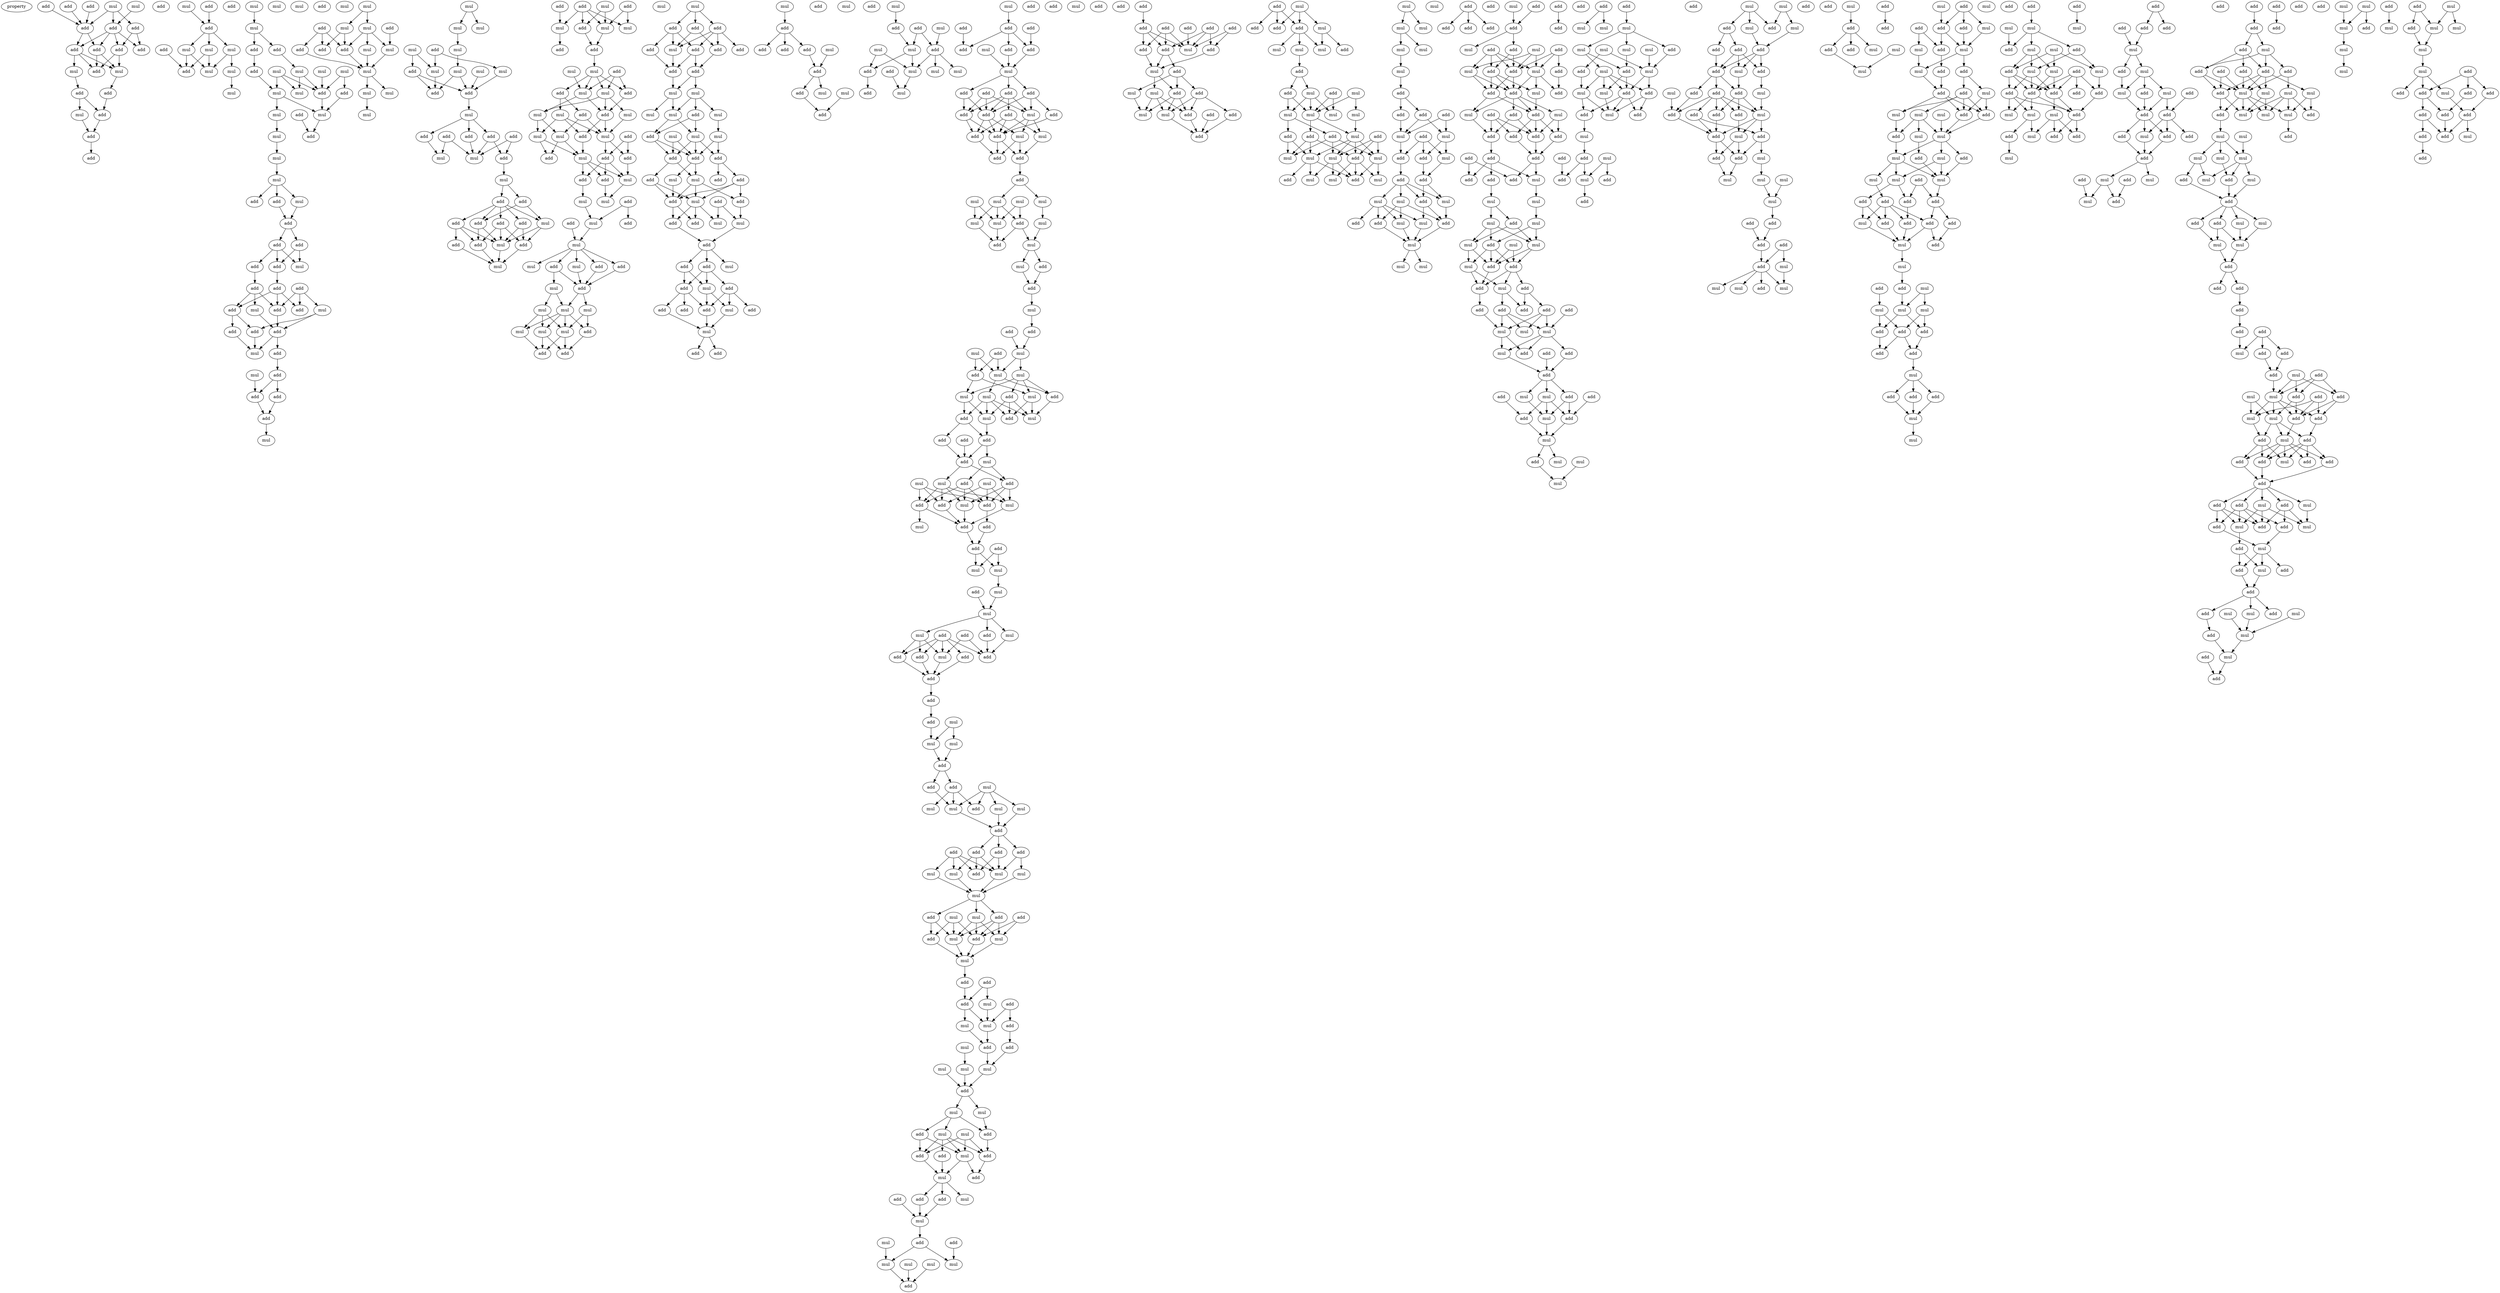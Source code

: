 digraph {
    node [fontcolor=black]
    property [mul=2,lf=2.0]
    0 [ label = add ];
    1 [ label = add ];
    2 [ label = add ];
    3 [ label = mul ];
    4 [ label = mul ];
    5 [ label = add ];
    6 [ label = add ];
    7 [ label = add ];
    8 [ label = add ];
    9 [ label = add ];
    10 [ label = add ];
    11 [ label = add ];
    12 [ label = add ];
    13 [ label = mul ];
    14 [ label = mul ];
    15 [ label = add ];
    16 [ label = add ];
    17 [ label = add ];
    18 [ label = mul ];
    19 [ label = add ];
    20 [ label = add ];
    21 [ label = mul ];
    22 [ label = add ];
    23 [ label = add ];
    24 [ label = add ];
    25 [ label = add ];
    26 [ label = add ];
    27 [ label = mul ];
    28 [ label = mul ];
    29 [ label = mul ];
    30 [ label = mul ];
    31 [ label = add ];
    32 [ label = mul ];
    33 [ label = mul ];
    34 [ label = mul ];
    35 [ label = mul ];
    36 [ label = mul ];
    37 [ label = add ];
    38 [ label = add ];
    39 [ label = mul ];
    40 [ label = mul ];
    41 [ label = mul ];
    42 [ label = mul ];
    43 [ label = add ];
    44 [ label = add ];
    45 [ label = mul ];
    46 [ label = add ];
    47 [ label = mul ];
    48 [ label = add ];
    49 [ label = mul ];
    50 [ label = mul ];
    51 [ label = mul ];
    52 [ label = add ];
    53 [ label = mul ];
    54 [ label = mul ];
    55 [ label = mul ];
    56 [ label = add ];
    57 [ label = mul ];
    58 [ label = add ];
    59 [ label = add ];
    60 [ label = add ];
    61 [ label = add ];
    62 [ label = add ];
    63 [ label = add ];
    64 [ label = mul ];
    65 [ label = add ];
    66 [ label = add ];
    67 [ label = add ];
    68 [ label = add ];
    69 [ label = add ];
    70 [ label = mul ];
    71 [ label = add ];
    72 [ label = add ];
    73 [ label = mul ];
    74 [ label = add ];
    75 [ label = add ];
    76 [ label = add ];
    77 [ label = mul ];
    78 [ label = add ];
    79 [ label = add ];
    80 [ label = mul ];
    81 [ label = add ];
    82 [ label = add ];
    83 [ label = add ];
    84 [ label = mul ];
    85 [ label = mul ];
    86 [ label = mul ];
    87 [ label = mul ];
    88 [ label = add ];
    89 [ label = add ];
    90 [ label = mul ];
    91 [ label = add ];
    92 [ label = mul ];
    93 [ label = add ];
    94 [ label = add ];
    95 [ label = mul ];
    96 [ label = mul ];
    97 [ label = mul ];
    98 [ label = mul ];
    99 [ label = mul ];
    100 [ label = mul ];
    101 [ label = mul ];
    102 [ label = mul ];
    103 [ label = mul ];
    104 [ label = mul ];
    105 [ label = add ];
    106 [ label = add ];
    107 [ label = mul ];
    108 [ label = mul ];
    109 [ label = mul ];
    110 [ label = mul ];
    111 [ label = add ];
    112 [ label = add ];
    113 [ label = mul ];
    114 [ label = add ];
    115 [ label = add ];
    116 [ label = add ];
    117 [ label = add ];
    118 [ label = add ];
    119 [ label = mul ];
    120 [ label = mul ];
    121 [ label = add ];
    122 [ label = mul ];
    123 [ label = add ];
    124 [ label = add ];
    125 [ label = mul ];
    126 [ label = add ];
    127 [ label = add ];
    128 [ label = add ];
    129 [ label = add ];
    130 [ label = mul ];
    131 [ label = add ];
    132 [ label = add ];
    133 [ label = add ];
    134 [ label = mul ];
    135 [ label = add ];
    136 [ label = add ];
    137 [ label = mul ];
    138 [ label = add ];
    139 [ label = mul ];
    140 [ label = mul ];
    141 [ label = mul ];
    142 [ label = add ];
    143 [ label = add ];
    144 [ label = add ];
    145 [ label = mul ];
    146 [ label = mul ];
    147 [ label = add ];
    148 [ label = mul ];
    149 [ label = add ];
    150 [ label = add ];
    151 [ label = mul ];
    152 [ label = mul ];
    153 [ label = add ];
    154 [ label = mul ];
    155 [ label = mul ];
    156 [ label = add ];
    157 [ label = add ];
    158 [ label = mul ];
    159 [ label = mul ];
    160 [ label = mul ];
    161 [ label = add ];
    162 [ label = add ];
    163 [ label = add ];
    164 [ label = mul ];
    165 [ label = add ];
    166 [ label = mul ];
    167 [ label = add ];
    168 [ label = add ];
    169 [ label = add ];
    170 [ label = mul ];
    171 [ label = mul ];
    172 [ label = mul ];
    173 [ label = mul ];
    174 [ label = add ];
    175 [ label = add ];
    176 [ label = mul ];
    177 [ label = mul ];
    178 [ label = mul ];
    179 [ label = add ];
    180 [ label = add ];
    181 [ label = add ];
    182 [ label = add ];
    183 [ label = mul ];
    184 [ label = mul ];
    185 [ label = mul ];
    186 [ label = mul ];
    187 [ label = mul ];
    188 [ label = mul ];
    189 [ label = mul ];
    190 [ label = add ];
    191 [ label = add ];
    192 [ label = add ];
    193 [ label = mul ];
    194 [ label = add ];
    195 [ label = add ];
    196 [ label = add ];
    197 [ label = add ];
    198 [ label = add ];
    199 [ label = add ];
    200 [ label = add ];
    201 [ label = mul ];
    202 [ label = add ];
    203 [ label = add ];
    204 [ label = mul ];
    205 [ label = mul ];
    206 [ label = mul ];
    207 [ label = add ];
    208 [ label = mul ];
    209 [ label = mul ];
    210 [ label = mul ];
    211 [ label = mul ];
    212 [ label = add ];
    213 [ label = mul ];
    214 [ label = add ];
    215 [ label = add ];
    216 [ label = add ];
    217 [ label = add ];
    218 [ label = mul ];
    219 [ label = add ];
    220 [ label = add ];
    221 [ label = mul ];
    222 [ label = mul ];
    223 [ label = add ];
    224 [ label = add ];
    225 [ label = add ];
    226 [ label = mul ];
    227 [ label = add ];
    228 [ label = add ];
    229 [ label = mul ];
    230 [ label = add ];
    231 [ label = add ];
    232 [ label = add ];
    233 [ label = mul ];
    234 [ label = mul ];
    235 [ label = add ];
    236 [ label = add ];
    237 [ label = add ];
    238 [ label = add ];
    239 [ label = add ];
    240 [ label = add ];
    241 [ label = mul ];
    242 [ label = mul ];
    243 [ label = mul ];
    244 [ label = add ];
    245 [ label = add ];
    246 [ label = mul ];
    247 [ label = add ];
    248 [ label = add ];
    249 [ label = add ];
    250 [ label = mul ];
    251 [ label = add ];
    252 [ label = add ];
    253 [ label = add ];
    254 [ label = add ];
    255 [ label = add ];
    256 [ label = mul ];
    257 [ label = mul ];
    258 [ label = add ];
    259 [ label = mul ];
    260 [ label = add ];
    261 [ label = mul ];
    262 [ label = add ];
    263 [ label = mul ];
    264 [ label = mul ];
    265 [ label = add ];
    266 [ label = add ];
    267 [ label = mul ];
    268 [ label = mul ];
    269 [ label = mul ];
    270 [ label = add ];
    271 [ label = add ];
    272 [ label = mul ];
    273 [ label = mul ];
    274 [ label = add ];
    275 [ label = add ];
    276 [ label = add ];
    277 [ label = add ];
    278 [ label = add ];
    279 [ label = mul ];
    280 [ label = add ];
    281 [ label = mul ];
    282 [ label = add ];
    283 [ label = add ];
    284 [ label = add ];
    285 [ label = add ];
    286 [ label = add ];
    287 [ label = add ];
    288 [ label = add ];
    289 [ label = mul ];
    290 [ label = add ];
    291 [ label = add ];
    292 [ label = mul ];
    293 [ label = add ];
    294 [ label = mul ];
    295 [ label = add ];
    296 [ label = add ];
    297 [ label = add ];
    298 [ label = mul ];
    299 [ label = mul ];
    300 [ label = mul ];
    301 [ label = mul ];
    302 [ label = add ];
    303 [ label = mul ];
    304 [ label = mul ];
    305 [ label = mul ];
    306 [ label = add ];
    307 [ label = mul ];
    308 [ label = mul ];
    309 [ label = add ];
    310 [ label = add ];
    311 [ label = mul ];
    312 [ label = add ];
    313 [ label = add ];
    314 [ label = add ];
    315 [ label = add ];
    316 [ label = mul ];
    317 [ label = mul ];
    318 [ label = add ];
    319 [ label = mul ];
    320 [ label = mul ];
    321 [ label = mul ];
    322 [ label = add ];
    323 [ label = mul ];
    324 [ label = mul ];
    325 [ label = add ];
    326 [ label = mul ];
    327 [ label = add ];
    328 [ label = mul ];
    329 [ label = add ];
    330 [ label = add ];
    331 [ label = add ];
    332 [ label = add ];
    333 [ label = add ];
    334 [ label = mul ];
    335 [ label = mul ];
    336 [ label = mul ];
    337 [ label = add ];
    338 [ label = mul ];
    339 [ label = add ];
    340 [ label = mul ];
    341 [ label = add ];
    342 [ label = add ];
    343 [ label = add ];
    344 [ label = mul ];
    345 [ label = mul ];
    346 [ label = add ];
    347 [ label = add ];
    348 [ label = add ];
    349 [ label = add ];
    350 [ label = mul ];
    351 [ label = mul ];
    352 [ label = add ];
    353 [ label = add ];
    354 [ label = mul ];
    355 [ label = mul ];
    356 [ label = add ];
    357 [ label = mul ];
    358 [ label = add ];
    359 [ label = mul ];
    360 [ label = add ];
    361 [ label = mul ];
    362 [ label = add ];
    363 [ label = add ];
    364 [ label = add ];
    365 [ label = add ];
    366 [ label = add ];
    367 [ label = add ];
    368 [ label = add ];
    369 [ label = mul ];
    370 [ label = mul ];
    371 [ label = mul ];
    372 [ label = mul ];
    373 [ label = add ];
    374 [ label = add ];
    375 [ label = mul ];
    376 [ label = add ];
    377 [ label = mul ];
    378 [ label = mul ];
    379 [ label = mul ];
    380 [ label = add ];
    381 [ label = mul ];
    382 [ label = add ];
    383 [ label = add ];
    384 [ label = add ];
    385 [ label = add ];
    386 [ label = add ];
    387 [ label = mul ];
    388 [ label = mul ];
    389 [ label = add ];
    390 [ label = mul ];
    391 [ label = mul ];
    392 [ label = mul ];
    393 [ label = add ];
    394 [ label = mul ];
    395 [ label = add ];
    396 [ label = mul ];
    397 [ label = add ];
    398 [ label = add ];
    399 [ label = add ];
    400 [ label = mul ];
    401 [ label = mul ];
    402 [ label = mul ];
    403 [ label = add ];
    404 [ label = add ];
    405 [ label = mul ];
    406 [ label = add ];
    407 [ label = add ];
    408 [ label = add ];
    409 [ label = mul ];
    410 [ label = mul ];
    411 [ label = add ];
    412 [ label = mul ];
    413 [ label = add ];
    414 [ label = mul ];
    415 [ label = mul ];
    416 [ label = mul ];
    417 [ label = add ];
    418 [ label = add ];
    419 [ label = mul ];
    420 [ label = mul ];
    421 [ label = mul ];
    422 [ label = add ];
    423 [ label = mul ];
    424 [ label = add ];
    425 [ label = add ];
    426 [ label = add ];
    427 [ label = mul ];
    428 [ label = add ];
    429 [ label = mul ];
    430 [ label = add ];
    431 [ label = add ];
    432 [ label = add ];
    433 [ label = mul ];
    434 [ label = add ];
    435 [ label = add ];
    436 [ label = mul ];
    437 [ label = add ];
    438 [ label = mul ];
    439 [ label = add ];
    440 [ label = mul ];
    441 [ label = mul ];
    442 [ label = mul ];
    443 [ label = mul ];
    444 [ label = add ];
    445 [ label = add ];
    446 [ label = add ];
    447 [ label = add ];
    448 [ label = add ];
    449 [ label = add ];
    450 [ label = add ];
    451 [ label = add ];
    452 [ label = add ];
    453 [ label = add ];
    454 [ label = mul ];
    455 [ label = mul ];
    456 [ label = add ];
    457 [ label = add ];
    458 [ label = mul ];
    459 [ label = mul ];
    460 [ label = add ];
    461 [ label = add ];
    462 [ label = mul ];
    463 [ label = add ];
    464 [ label = add ];
    465 [ label = mul ];
    466 [ label = add ];
    467 [ label = add ];
    468 [ label = mul ];
    469 [ label = mul ];
    470 [ label = add ];
    471 [ label = add ];
    472 [ label = add ];
    473 [ label = mul ];
    474 [ label = mul ];
    475 [ label = add ];
    476 [ label = mul ];
    477 [ label = add ];
    478 [ label = add ];
    479 [ label = mul ];
    480 [ label = mul ];
    481 [ label = add ];
    482 [ label = mul ];
    483 [ label = mul ];
    484 [ label = mul ];
    485 [ label = mul ];
    486 [ label = add ];
    487 [ label = add ];
    488 [ label = mul ];
    489 [ label = add ];
    490 [ label = add ];
    491 [ label = add ];
    492 [ label = mul ];
    493 [ label = mul ];
    494 [ label = mul ];
    495 [ label = mul ];
    496 [ label = add ];
    497 [ label = add ];
    498 [ label = mul ];
    499 [ label = mul ];
    500 [ label = mul ];
    501 [ label = mul ];
    502 [ label = mul ];
    503 [ label = mul ];
    504 [ label = mul ];
    505 [ label = mul ];
    506 [ label = add ];
    507 [ label = mul ];
    508 [ label = mul ];
    509 [ label = add ];
    510 [ label = add ];
    511 [ label = add ];
    512 [ label = add ];
    513 [ label = add ];
    514 [ label = add ];
    515 [ label = add ];
    516 [ label = add ];
    517 [ label = mul ];
    518 [ label = mul ];
    519 [ label = add ];
    520 [ label = add ];
    521 [ label = mul ];
    522 [ label = add ];
    523 [ label = add ];
    524 [ label = add ];
    525 [ label = mul ];
    526 [ label = mul ];
    527 [ label = add ];
    528 [ label = mul ];
    529 [ label = add ];
    530 [ label = mul ];
    531 [ label = add ];
    532 [ label = add ];
    533 [ label = mul ];
    534 [ label = mul ];
    535 [ label = mul ];
    536 [ label = add ];
    537 [ label = mul ];
    538 [ label = mul ];
    539 [ label = add ];
    540 [ label = add ];
    541 [ label = add ];
    542 [ label = add ];
    543 [ label = mul ];
    544 [ label = mul ];
    545 [ label = add ];
    546 [ label = add ];
    547 [ label = mul ];
    548 [ label = mul ];
    549 [ label = add ];
    550 [ label = add ];
    551 [ label = mul ];
    552 [ label = add ];
    553 [ label = add ];
    554 [ label = mul ];
    555 [ label = mul ];
    556 [ label = add ];
    557 [ label = add ];
    558 [ label = add ];
    559 [ label = add ];
    560 [ label = add ];
    561 [ label = add ];
    562 [ label = add ];
    563 [ label = add ];
    564 [ label = add ];
    565 [ label = add ];
    566 [ label = add ];
    567 [ label = mul ];
    568 [ label = add ];
    569 [ label = add ];
    570 [ label = mul ];
    571 [ label = mul ];
    572 [ label = add ];
    573 [ label = mul ];
    574 [ label = mul ];
    575 [ label = mul ];
    576 [ label = mul ];
    577 [ label = add ];
    578 [ label = mul ];
    579 [ label = add ];
    580 [ label = add ];
    581 [ label = mul ];
    582 [ label = add ];
    583 [ label = add ];
    584 [ label = mul ];
    585 [ label = add ];
    586 [ label = add ];
    587 [ label = add ];
    588 [ label = add ];
    589 [ label = add ];
    590 [ label = mul ];
    591 [ label = mul ];
    592 [ label = mul ];
    593 [ label = add ];
    594 [ label = add ];
    595 [ label = add ];
    596 [ label = mul ];
    597 [ label = add ];
    598 [ label = add ];
    599 [ label = mul ];
    600 [ label = mul ];
    601 [ label = add ];
    602 [ label = add ];
    603 [ label = add ];
    604 [ label = add ];
    605 [ label = mul ];
    606 [ label = mul ];
    607 [ label = mul ];
    608 [ label = add ];
    609 [ label = add ];
    610 [ label = mul ];
    611 [ label = add ];
    612 [ label = add ];
    613 [ label = mul ];
    614 [ label = add ];
    615 [ label = mul ];
    616 [ label = add ];
    617 [ label = mul ];
    618 [ label = add ];
    619 [ label = mul ];
    620 [ label = mul ];
    621 [ label = mul ];
    622 [ label = add ];
    623 [ label = mul ];
    624 [ label = mul ];
    625 [ label = add ];
    626 [ label = add ];
    627 [ label = mul ];
    628 [ label = mul ];
    629 [ label = add ];
    630 [ label = mul ];
    631 [ label = add ];
    632 [ label = mul ];
    633 [ label = mul ];
    634 [ label = add ];
    635 [ label = add ];
    636 [ label = mul ];
    637 [ label = add ];
    638 [ label = mul ];
    639 [ label = add ];
    640 [ label = add ];
    641 [ label = add ];
    642 [ label = mul ];
    643 [ label = add ];
    644 [ label = mul ];
    645 [ label = mul ];
    646 [ label = mul ];
    647 [ label = mul ];
    648 [ label = add ];
    649 [ label = add ];
    650 [ label = add ];
    651 [ label = add ];
    652 [ label = add ];
    653 [ label = add ];
    654 [ label = add ];
    655 [ label = mul ];
    656 [ label = add ];
    657 [ label = mul ];
    658 [ label = add ];
    659 [ label = mul ];
    660 [ label = add ];
    661 [ label = add ];
    662 [ label = add ];
    663 [ label = add ];
    664 [ label = add ];
    665 [ label = mul ];
    666 [ label = add ];
    667 [ label = add ];
    668 [ label = mul ];
    669 [ label = mul ];
    670 [ label = add ];
    671 [ label = add ];
    672 [ label = mul ];
    673 [ label = mul ];
    674 [ label = mul ];
    675 [ label = mul ];
    676 [ label = add ];
    677 [ label = add ];
    678 [ label = add ];
    679 [ label = add ];
    680 [ label = add ];
    681 [ label = mul ];
    682 [ label = add ];
    683 [ label = mul ];
    684 [ label = mul ];
    685 [ label = mul ];
    686 [ label = add ];
    687 [ label = add ];
    688 [ label = mul ];
    689 [ label = add ];
    690 [ label = mul ];
    691 [ label = add ];
    692 [ label = add ];
    693 [ label = mul ];
    694 [ label = mul ];
    695 [ label = add ];
    696 [ label = add ];
    697 [ label = mul ];
    698 [ label = add ];
    699 [ label = add ];
    700 [ label = mul ];
    701 [ label = add ];
    702 [ label = add ];
    703 [ label = mul ];
    704 [ label = mul ];
    705 [ label = mul ];
    706 [ label = add ];
    707 [ label = add ];
    708 [ label = add ];
    709 [ label = mul ];
    710 [ label = add ];
    711 [ label = mul ];
    712 [ label = add ];
    713 [ label = add ];
    714 [ label = add ];
    715 [ label = mul ];
    716 [ label = mul ];
    717 [ label = mul ];
    718 [ label = add ];
    719 [ label = mul ];
    720 [ label = mul ];
    721 [ label = add ];
    722 [ label = add ];
    723 [ label = mul ];
    724 [ label = mul ];
    725 [ label = add ];
    726 [ label = mul ];
    727 [ label = mul ];
    728 [ label = mul ];
    729 [ label = add ];
    730 [ label = add ];
    731 [ label = add ];
    732 [ label = add ];
    733 [ label = add ];
    734 [ label = mul ];
    735 [ label = add ];
    736 [ label = add ];
    737 [ label = add ];
    738 [ label = mul ];
    739 [ label = add ];
    740 [ label = mul ];
    741 [ label = mul ];
    742 [ label = add ];
    743 [ label = add ];
    744 [ label = mul ];
    745 [ label = mul ];
    746 [ label = mul ];
    747 [ label = add ];
    748 [ label = add ];
    749 [ label = add ];
    750 [ label = add ];
    751 [ label = add ];
    752 [ label = mul ];
    753 [ label = add ];
    754 [ label = add ];
    755 [ label = add ];
    756 [ label = add ];
    757 [ label = mul ];
    758 [ label = add ];
    759 [ label = add ];
    760 [ label = mul ];
    761 [ label = mul ];
    762 [ label = mul ];
    763 [ label = mul ];
    764 [ label = add ];
    765 [ label = add ];
    766 [ label = mul ];
    767 [ label = mul ];
    768 [ label = add ];
    769 [ label = add ];
    770 [ label = mul ];
    771 [ label = mul ];
    772 [ label = mul ];
    773 [ label = add ];
    774 [ label = add ];
    775 [ label = add ];
    776 [ label = add ];
    777 [ label = add ];
    778 [ label = mul ];
    779 [ label = add ];
    780 [ label = mul ];
    781 [ label = mul ];
    782 [ label = mul ];
    783 [ label = add ];
    784 [ label = add ];
    785 [ label = add ];
    786 [ label = mul ];
    787 [ label = add ];
    788 [ label = add ];
    789 [ label = add ];
    790 [ label = add ];
    791 [ label = mul ];
    792 [ label = add ];
    793 [ label = mul ];
    794 [ label = mul ];
    795 [ label = add ];
    796 [ label = mul ];
    797 [ label = add ];
    798 [ label = add ];
    799 [ label = add ];
    800 [ label = add ];
    801 [ label = mul ];
    802 [ label = add ];
    803 [ label = add ];
    804 [ label = add ];
    805 [ label = add ];
    806 [ label = mul ];
    807 [ label = add ];
    808 [ label = mul ];
    809 [ label = add ];
    810 [ label = mul ];
    811 [ label = add ];
    812 [ label = add ];
    813 [ label = add ];
    814 [ label = add ];
    815 [ label = mul ];
    816 [ label = add ];
    817 [ label = add ];
    818 [ label = add ];
    819 [ label = add ];
    820 [ label = add ];
    821 [ label = mul ];
    822 [ label = mul ];
    823 [ label = mul ];
    824 [ label = add ];
    825 [ label = mul ];
    826 [ label = add ];
    827 [ label = mul ];
    828 [ label = mul ];
    829 [ label = add ];
    830 [ label = mul ];
    831 [ label = mul ];
    832 [ label = add ];
    833 [ label = mul ];
    834 [ label = mul ];
    835 [ label = mul ];
    836 [ label = mul ];
    837 [ label = mul ];
    838 [ label = add ];
    839 [ label = mul ];
    840 [ label = add ];
    841 [ label = add ];
    842 [ label = add ];
    843 [ label = mul ];
    844 [ label = mul ];
    845 [ label = add ];
    846 [ label = mul ];
    847 [ label = mul ];
    848 [ label = add ];
    849 [ label = add ];
    850 [ label = add ];
    851 [ label = add ];
    852 [ label = add ];
    853 [ label = add ];
    854 [ label = add ];
    855 [ label = add ];
    856 [ label = add ];
    857 [ label = add ];
    858 [ label = mul ];
    859 [ label = add ];
    860 [ label = add ];
    861 [ label = add ];
    862 [ label = mul ];
    863 [ label = mul ];
    864 [ label = mul ];
    865 [ label = add ];
    866 [ label = add ];
    867 [ label = add ];
    868 [ label = mul ];
    869 [ label = mul ];
    870 [ label = add ];
    871 [ label = add ];
    872 [ label = add ];
    873 [ label = mul ];
    874 [ label = add ];
    875 [ label = add ];
    876 [ label = add ];
    877 [ label = add ];
    878 [ label = mul ];
    879 [ label = add ];
    880 [ label = add ];
    881 [ label = mul ];
    882 [ label = add ];
    883 [ label = mul ];
    884 [ label = add ];
    885 [ label = add ];
    886 [ label = add ];
    887 [ label = mul ];
    888 [ label = add ];
    889 [ label = mul ];
    890 [ label = add ];
    891 [ label = add ];
    892 [ label = mul ];
    893 [ label = mul ];
    894 [ label = add ];
    895 [ label = add ];
    896 [ label = add ];
    897 [ label = add ];
    898 [ label = mul ];
    899 [ label = mul ];
    900 [ label = mul ];
    901 [ label = add ];
    902 [ label = add ];
    903 [ label = add ];
    904 [ label = mul ];
    905 [ label = add ];
    906 [ label = mul ];
    907 [ label = add ];
    908 [ label = mul ];
    909 [ label = add ];
    910 [ label = mul ];
    911 [ label = mul ];
    912 [ label = mul ];
    913 [ label = add ];
    914 [ label = mul ];
    915 [ label = add ];
    916 [ label = mul ];
    917 [ label = mul ];
    918 [ label = mul ];
    919 [ label = mul ];
    920 [ label = add ];
    921 [ label = mul ];
    922 [ label = add ];
    923 [ label = mul ];
    924 [ label = add ];
    925 [ label = add ];
    926 [ label = add ];
    927 [ label = mul ];
    928 [ label = add ];
    929 [ label = add ];
    930 [ label = add ];
    931 [ label = add ];
    932 [ label = add ];
    933 [ label = mul ];
    934 [ label = add ];
    935 [ label = add ];
    0 -> 6 [ name = 0 ];
    1 -> 6 [ name = 1 ];
    2 -> 6 [ name = 2 ];
    3 -> 5 [ name = 3 ];
    3 -> 6 [ name = 4 ];
    3 -> 7 [ name = 5 ];
    4 -> 7 [ name = 6 ];
    5 -> 10 [ name = 7 ];
    5 -> 11 [ name = 8 ];
    6 -> 8 [ name = 9 ];
    6 -> 9 [ name = 10 ];
    7 -> 8 [ name = 11 ];
    7 -> 9 [ name = 12 ];
    7 -> 10 [ name = 13 ];
    7 -> 11 [ name = 14 ];
    8 -> 12 [ name = 15 ];
    8 -> 13 [ name = 16 ];
    8 -> 14 [ name = 17 ];
    9 -> 12 [ name = 18 ];
    9 -> 13 [ name = 19 ];
    11 -> 12 [ name = 20 ];
    11 -> 13 [ name = 21 ];
    13 -> 15 [ name = 22 ];
    14 -> 16 [ name = 23 ];
    15 -> 17 [ name = 24 ];
    16 -> 17 [ name = 25 ];
    16 -> 18 [ name = 26 ];
    17 -> 19 [ name = 27 ];
    18 -> 19 [ name = 28 ];
    19 -> 24 [ name = 29 ];
    21 -> 25 [ name = 30 ];
    23 -> 25 [ name = 31 ];
    25 -> 27 [ name = 32 ];
    25 -> 28 [ name = 33 ];
    25 -> 29 [ name = 34 ];
    26 -> 31 [ name = 35 ];
    27 -> 30 [ name = 36 ];
    27 -> 32 [ name = 37 ];
    28 -> 30 [ name = 38 ];
    28 -> 31 [ name = 39 ];
    29 -> 30 [ name = 40 ];
    29 -> 31 [ name = 41 ];
    32 -> 33 [ name = 42 ];
    34 -> 36 [ name = 43 ];
    36 -> 37 [ name = 44 ];
    36 -> 38 [ name = 45 ];
    37 -> 43 [ name = 46 ];
    38 -> 42 [ name = 47 ];
    39 -> 46 [ name = 48 ];
    40 -> 44 [ name = 49 ];
    40 -> 46 [ name = 50 ];
    41 -> 45 [ name = 51 ];
    41 -> 46 [ name = 52 ];
    41 -> 47 [ name = 53 ];
    42 -> 45 [ name = 54 ];
    42 -> 46 [ name = 55 ];
    43 -> 47 [ name = 56 ];
    44 -> 50 [ name = 57 ];
    46 -> 50 [ name = 58 ];
    47 -> 49 [ name = 59 ];
    47 -> 50 [ name = 60 ];
    48 -> 52 [ name = 61 ];
    49 -> 51 [ name = 62 ];
    50 -> 52 [ name = 63 ];
    51 -> 53 [ name = 64 ];
    53 -> 54 [ name = 65 ];
    54 -> 56 [ name = 66 ];
    54 -> 57 [ name = 67 ];
    54 -> 58 [ name = 68 ];
    57 -> 60 [ name = 69 ];
    58 -> 60 [ name = 70 ];
    60 -> 61 [ name = 71 ];
    60 -> 62 [ name = 72 ];
    61 -> 63 [ name = 73 ];
    61 -> 64 [ name = 74 ];
    61 -> 65 [ name = 75 ];
    62 -> 64 [ name = 76 ];
    62 -> 65 [ name = 77 ];
    63 -> 66 [ name = 78 ];
    65 -> 68 [ name = 79 ];
    66 -> 69 [ name = 80 ];
    66 -> 71 [ name = 81 ];
    66 -> 73 [ name = 82 ];
    67 -> 69 [ name = 83 ];
    67 -> 70 [ name = 84 ];
    67 -> 72 [ name = 85 ];
    68 -> 69 [ name = 86 ];
    68 -> 71 [ name = 87 ];
    68 -> 72 [ name = 88 ];
    69 -> 74 [ name = 89 ];
    70 -> 74 [ name = 90 ];
    70 -> 75 [ name = 91 ];
    71 -> 75 [ name = 92 ];
    71 -> 76 [ name = 93 ];
    73 -> 74 [ name = 94 ];
    74 -> 77 [ name = 95 ];
    74 -> 78 [ name = 96 ];
    75 -> 77 [ name = 97 ];
    76 -> 77 [ name = 98 ];
    78 -> 79 [ name = 99 ];
    79 -> 81 [ name = 100 ];
    79 -> 82 [ name = 101 ];
    80 -> 81 [ name = 102 ];
    81 -> 83 [ name = 103 ];
    82 -> 83 [ name = 104 ];
    83 -> 85 [ name = 105 ];
    86 -> 87 [ name = 106 ];
    86 -> 90 [ name = 107 ];
    87 -> 92 [ name = 108 ];
    87 -> 93 [ name = 109 ];
    87 -> 95 [ name = 110 ];
    88 -> 91 [ name = 111 ];
    88 -> 93 [ name = 112 ];
    88 -> 94 [ name = 113 ];
    89 -> 95 [ name = 114 ];
    90 -> 91 [ name = 115 ];
    90 -> 93 [ name = 116 ];
    92 -> 96 [ name = 117 ];
    93 -> 96 [ name = 118 ];
    94 -> 96 [ name = 119 ];
    95 -> 96 [ name = 120 ];
    96 -> 97 [ name = 121 ];
    96 -> 98 [ name = 122 ];
    97 -> 100 [ name = 123 ];
    99 -> 101 [ name = 124 ];
    99 -> 102 [ name = 125 ];
    101 -> 103 [ name = 126 ];
    103 -> 108 [ name = 127 ];
    104 -> 106 [ name = 128 ];
    104 -> 110 [ name = 129 ];
    105 -> 107 [ name = 130 ];
    105 -> 110 [ name = 131 ];
    106 -> 111 [ name = 132 ];
    106 -> 112 [ name = 133 ];
    107 -> 112 [ name = 134 ];
    108 -> 111 [ name = 135 ];
    108 -> 112 [ name = 136 ];
    109 -> 112 [ name = 137 ];
    110 -> 111 [ name = 138 ];
    112 -> 113 [ name = 139 ];
    113 -> 114 [ name = 140 ];
    113 -> 115 [ name = 141 ];
    113 -> 116 [ name = 142 ];
    114 -> 120 [ name = 143 ];
    115 -> 119 [ name = 144 ];
    116 -> 120 [ name = 145 ];
    116 -> 121 [ name = 146 ];
    117 -> 119 [ name = 147 ];
    117 -> 120 [ name = 148 ];
    118 -> 120 [ name = 149 ];
    118 -> 121 [ name = 150 ];
    121 -> 122 [ name = 151 ];
    122 -> 123 [ name = 152 ];
    122 -> 124 [ name = 153 ];
    123 -> 125 [ name = 154 ];
    123 -> 126 [ name = 155 ];
    123 -> 127 [ name = 156 ];
    123 -> 128 [ name = 157 ];
    123 -> 129 [ name = 158 ];
    124 -> 125 [ name = 159 ];
    124 -> 129 [ name = 160 ];
    125 -> 130 [ name = 161 ];
    125 -> 131 [ name = 162 ];
    126 -> 130 [ name = 163 ];
    126 -> 132 [ name = 164 ];
    126 -> 133 [ name = 165 ];
    127 -> 130 [ name = 166 ];
    127 -> 131 [ name = 167 ];
    128 -> 130 [ name = 168 ];
    128 -> 131 [ name = 169 ];
    128 -> 133 [ name = 170 ];
    129 -> 130 [ name = 171 ];
    129 -> 133 [ name = 172 ];
    130 -> 134 [ name = 173 ];
    131 -> 134 [ name = 174 ];
    132 -> 134 [ name = 175 ];
    133 -> 134 [ name = 176 ];
    135 -> 139 [ name = 177 ];
    135 -> 140 [ name = 178 ];
    135 -> 141 [ name = 179 ];
    135 -> 142 [ name = 180 ];
    136 -> 140 [ name = 181 ];
    136 -> 141 [ name = 182 ];
    137 -> 140 [ name = 183 ];
    137 -> 142 [ name = 184 ];
    138 -> 139 [ name = 185 ];
    139 -> 144 [ name = 186 ];
    140 -> 143 [ name = 187 ];
    142 -> 143 [ name = 188 ];
    143 -> 145 [ name = 189 ];
    145 -> 148 [ name = 190 ];
    145 -> 149 [ name = 191 ];
    145 -> 150 [ name = 192 ];
    145 -> 151 [ name = 193 ];
    146 -> 151 [ name = 194 ];
    147 -> 148 [ name = 195 ];
    147 -> 150 [ name = 196 ];
    147 -> 151 [ name = 197 ];
    148 -> 152 [ name = 198 ];
    148 -> 154 [ name = 199 ];
    148 -> 156 [ name = 200 ];
    149 -> 153 [ name = 201 ];
    149 -> 155 [ name = 202 ];
    150 -> 156 [ name = 203 ];
    151 -> 154 [ name = 204 ];
    151 -> 156 [ name = 205 ];
    152 -> 160 [ name = 206 ];
    153 -> 159 [ name = 207 ];
    153 -> 160 [ name = 208 ];
    154 -> 158 [ name = 209 ];
    154 -> 159 [ name = 210 ];
    155 -> 158 [ name = 211 ];
    155 -> 160 [ name = 212 ];
    155 -> 161 [ name = 213 ];
    156 -> 160 [ name = 214 ];
    156 -> 161 [ name = 215 ];
    157 -> 162 [ name = 216 ];
    157 -> 165 [ name = 217 ];
    158 -> 163 [ name = 218 ];
    158 -> 164 [ name = 219 ];
    159 -> 163 [ name = 220 ];
    159 -> 164 [ name = 221 ];
    160 -> 162 [ name = 222 ];
    160 -> 165 [ name = 223 ];
    161 -> 164 [ name = 224 ];
    162 -> 166 [ name = 225 ];
    162 -> 167 [ name = 226 ];
    162 -> 168 [ name = 227 ];
    164 -> 166 [ name = 228 ];
    164 -> 167 [ name = 229 ];
    164 -> 168 [ name = 230 ];
    165 -> 166 [ name = 231 ];
    166 -> 170 [ name = 232 ];
    167 -> 170 [ name = 233 ];
    168 -> 171 [ name = 234 ];
    169 -> 173 [ name = 235 ];
    169 -> 175 [ name = 236 ];
    171 -> 173 [ name = 237 ];
    173 -> 176 [ name = 238 ];
    174 -> 176 [ name = 239 ];
    176 -> 177 [ name = 240 ];
    176 -> 178 [ name = 241 ];
    176 -> 179 [ name = 242 ];
    176 -> 180 [ name = 243 ];
    176 -> 181 [ name = 244 ];
    178 -> 182 [ name = 245 ];
    179 -> 182 [ name = 246 ];
    179 -> 183 [ name = 247 ];
    180 -> 182 [ name = 248 ];
    181 -> 182 [ name = 249 ];
    182 -> 185 [ name = 250 ];
    182 -> 186 [ name = 251 ];
    183 -> 184 [ name = 252 ];
    183 -> 186 [ name = 253 ];
    184 -> 187 [ name = 254 ];
    184 -> 188 [ name = 255 ];
    184 -> 189 [ name = 256 ];
    185 -> 187 [ name = 257 ];
    185 -> 190 [ name = 258 ];
    186 -> 187 [ name = 259 ];
    186 -> 188 [ name = 260 ];
    186 -> 189 [ name = 261 ];
    186 -> 190 [ name = 262 ];
    187 -> 191 [ name = 263 ];
    187 -> 192 [ name = 264 ];
    188 -> 192 [ name = 265 ];
    189 -> 191 [ name = 266 ];
    189 -> 192 [ name = 267 ];
    190 -> 191 [ name = 268 ];
    193 -> 194 [ name = 269 ];
    193 -> 195 [ name = 270 ];
    193 -> 196 [ name = 271 ];
    194 -> 200 [ name = 272 ];
    194 -> 201 [ name = 273 ];
    195 -> 197 [ name = 274 ];
    195 -> 199 [ name = 275 ];
    195 -> 201 [ name = 276 ];
    196 -> 198 [ name = 277 ];
    196 -> 199 [ name = 278 ];
    196 -> 200 [ name = 279 ];
    196 -> 201 [ name = 280 ];
    197 -> 203 [ name = 281 ];
    199 -> 202 [ name = 282 ];
    199 -> 203 [ name = 283 ];
    200 -> 202 [ name = 284 ];
    201 -> 203 [ name = 285 ];
    202 -> 204 [ name = 286 ];
    202 -> 205 [ name = 287 ];
    203 -> 205 [ name = 288 ];
    204 -> 206 [ name = 289 ];
    204 -> 207 [ name = 290 ];
    204 -> 208 [ name = 291 ];
    205 -> 208 [ name = 292 ];
    205 -> 209 [ name = 293 ];
    206 -> 213 [ name = 294 ];
    207 -> 210 [ name = 295 ];
    207 -> 212 [ name = 296 ];
    208 -> 210 [ name = 297 ];
    208 -> 212 [ name = 298 ];
    210 -> 214 [ name = 299 ];
    210 -> 215 [ name = 300 ];
    210 -> 216 [ name = 301 ];
    211 -> 214 [ name = 302 ];
    211 -> 216 [ name = 303 ];
    212 -> 214 [ name = 304 ];
    212 -> 216 [ name = 305 ];
    213 -> 214 [ name = 306 ];
    213 -> 215 [ name = 307 ];
    214 -> 218 [ name = 308 ];
    214 -> 221 [ name = 309 ];
    215 -> 219 [ name = 310 ];
    215 -> 220 [ name = 311 ];
    216 -> 217 [ name = 312 ];
    216 -> 221 [ name = 313 ];
    217 -> 222 [ name = 314 ];
    217 -> 224 [ name = 315 ];
    218 -> 224 [ name = 316 ];
    219 -> 222 [ name = 317 ];
    219 -> 223 [ name = 318 ];
    219 -> 224 [ name = 319 ];
    221 -> 222 [ name = 320 ];
    221 -> 223 [ name = 321 ];
    221 -> 224 [ name = 322 ];
    222 -> 226 [ name = 323 ];
    222 -> 227 [ name = 324 ];
    222 -> 228 [ name = 325 ];
    223 -> 229 [ name = 326 ];
    224 -> 227 [ name = 327 ];
    224 -> 228 [ name = 328 ];
    225 -> 226 [ name = 329 ];
    225 -> 229 [ name = 330 ];
    228 -> 230 [ name = 331 ];
    229 -> 230 [ name = 332 ];
    230 -> 231 [ name = 333 ];
    230 -> 232 [ name = 334 ];
    230 -> 233 [ name = 335 ];
    231 -> 234 [ name = 336 ];
    231 -> 236 [ name = 337 ];
    232 -> 234 [ name = 338 ];
    232 -> 235 [ name = 339 ];
    232 -> 236 [ name = 340 ];
    234 -> 240 [ name = 341 ];
    234 -> 241 [ name = 342 ];
    235 -> 239 [ name = 343 ];
    235 -> 240 [ name = 344 ];
    235 -> 241 [ name = 345 ];
    236 -> 237 [ name = 346 ];
    236 -> 238 [ name = 347 ];
    236 -> 240 [ name = 348 ];
    237 -> 242 [ name = 349 ];
    240 -> 242 [ name = 350 ];
    241 -> 242 [ name = 351 ];
    242 -> 244 [ name = 352 ];
    242 -> 247 [ name = 353 ];
    243 -> 248 [ name = 354 ];
    248 -> 249 [ name = 355 ];
    248 -> 251 [ name = 356 ];
    248 -> 253 [ name = 357 ];
    250 -> 254 [ name = 358 ];
    253 -> 254 [ name = 359 ];
    254 -> 255 [ name = 360 ];
    254 -> 257 [ name = 361 ];
    255 -> 258 [ name = 362 ];
    256 -> 258 [ name = 363 ];
    259 -> 262 [ name = 364 ];
    260 -> 263 [ name = 365 ];
    260 -> 265 [ name = 366 ];
    261 -> 265 [ name = 367 ];
    262 -> 263 [ name = 368 ];
    263 -> 266 [ name = 369 ];
    263 -> 267 [ name = 370 ];
    264 -> 266 [ name = 371 ];
    264 -> 267 [ name = 372 ];
    265 -> 267 [ name = 373 ];
    265 -> 268 [ name = 374 ];
    265 -> 269 [ name = 375 ];
    266 -> 271 [ name = 376 ];
    267 -> 272 [ name = 377 ];
    270 -> 272 [ name = 378 ];
    273 -> 275 [ name = 379 ];
    274 -> 280 [ name = 380 ];
    275 -> 277 [ name = 381 ];
    275 -> 278 [ name = 382 ];
    275 -> 280 [ name = 383 ];
    276 -> 277 [ name = 384 ];
    278 -> 281 [ name = 385 ];
    279 -> 281 [ name = 386 ];
    280 -> 281 [ name = 387 ];
    281 -> 282 [ name = 388 ];
    281 -> 283 [ name = 389 ];
    281 -> 284 [ name = 390 ];
    282 -> 288 [ name = 391 ];
    282 -> 290 [ name = 392 ];
    283 -> 287 [ name = 393 ];
    283 -> 288 [ name = 394 ];
    283 -> 289 [ name = 395 ];
    283 -> 290 [ name = 396 ];
    284 -> 286 [ name = 397 ];
    284 -> 288 [ name = 398 ];
    284 -> 289 [ name = 399 ];
    285 -> 288 [ name = 400 ];
    285 -> 289 [ name = 401 ];
    285 -> 290 [ name = 402 ];
    286 -> 293 [ name = 403 ];
    287 -> 291 [ name = 404 ];
    287 -> 292 [ name = 405 ];
    287 -> 293 [ name = 406 ];
    288 -> 291 [ name = 407 ];
    288 -> 293 [ name = 408 ];
    288 -> 294 [ name = 409 ];
    289 -> 292 [ name = 410 ];
    289 -> 293 [ name = 411 ];
    289 -> 294 [ name = 412 ];
    290 -> 291 [ name = 413 ];
    290 -> 293 [ name = 414 ];
    291 -> 296 [ name = 415 ];
    292 -> 295 [ name = 416 ];
    293 -> 295 [ name = 417 ];
    293 -> 296 [ name = 418 ];
    294 -> 295 [ name = 419 ];
    294 -> 296 [ name = 420 ];
    295 -> 297 [ name = 421 ];
    297 -> 299 [ name = 422 ];
    297 -> 300 [ name = 423 ];
    298 -> 303 [ name = 424 ];
    298 -> 304 [ name = 425 ];
    299 -> 302 [ name = 426 ];
    299 -> 303 [ name = 427 ];
    299 -> 304 [ name = 428 ];
    300 -> 305 [ name = 429 ];
    301 -> 302 [ name = 430 ];
    301 -> 304 [ name = 431 ];
    302 -> 306 [ name = 432 ];
    302 -> 307 [ name = 433 ];
    303 -> 306 [ name = 434 ];
    304 -> 306 [ name = 435 ];
    305 -> 307 [ name = 436 ];
    307 -> 308 [ name = 437 ];
    307 -> 309 [ name = 438 ];
    308 -> 310 [ name = 439 ];
    309 -> 310 [ name = 440 ];
    310 -> 311 [ name = 441 ];
    311 -> 314 [ name = 442 ];
    313 -> 316 [ name = 443 ];
    314 -> 316 [ name = 444 ];
    315 -> 318 [ name = 445 ];
    315 -> 320 [ name = 446 ];
    316 -> 319 [ name = 447 ];
    316 -> 320 [ name = 448 ];
    317 -> 318 [ name = 449 ];
    317 -> 320 [ name = 450 ];
    318 -> 321 [ name = 451 ];
    318 -> 323 [ name = 452 ];
    319 -> 321 [ name = 453 ];
    319 -> 322 [ name = 454 ];
    319 -> 323 [ name = 455 ];
    319 -> 325 [ name = 456 ];
    320 -> 324 [ name = 457 ];
    320 -> 325 [ name = 458 ];
    321 -> 327 [ name = 459 ];
    321 -> 328 [ name = 460 ];
    322 -> 326 [ name = 461 ];
    322 -> 328 [ name = 462 ];
    322 -> 329 [ name = 463 ];
    323 -> 326 [ name = 464 ];
    323 -> 329 [ name = 465 ];
    324 -> 326 [ name = 466 ];
    324 -> 327 [ name = 467 ];
    324 -> 328 [ name = 468 ];
    324 -> 329 [ name = 469 ];
    325 -> 326 [ name = 470 ];
    327 -> 330 [ name = 471 ];
    327 -> 331 [ name = 472 ];
    328 -> 331 [ name = 473 ];
    330 -> 333 [ name = 474 ];
    331 -> 333 [ name = 475 ];
    331 -> 334 [ name = 476 ];
    332 -> 333 [ name = 477 ];
    333 -> 335 [ name = 478 ];
    333 -> 337 [ name = 479 ];
    334 -> 337 [ name = 480 ];
    334 -> 339 [ name = 481 ];
    335 -> 340 [ name = 482 ];
    335 -> 342 [ name = 483 ];
    335 -> 343 [ name = 484 ];
    335 -> 344 [ name = 485 ];
    336 -> 341 [ name = 486 ];
    336 -> 343 [ name = 487 ];
    336 -> 344 [ name = 488 ];
    337 -> 340 [ name = 489 ];
    337 -> 341 [ name = 490 ];
    337 -> 344 [ name = 491 ];
    338 -> 341 [ name = 492 ];
    338 -> 342 [ name = 493 ];
    338 -> 343 [ name = 494 ];
    339 -> 340 [ name = 495 ];
    339 -> 341 [ name = 496 ];
    339 -> 342 [ name = 497 ];
    340 -> 346 [ name = 498 ];
    341 -> 347 [ name = 499 ];
    342 -> 345 [ name = 500 ];
    342 -> 346 [ name = 501 ];
    343 -> 346 [ name = 502 ];
    344 -> 346 [ name = 503 ];
    346 -> 349 [ name = 504 ];
    347 -> 349 [ name = 505 ];
    348 -> 350 [ name = 506 ];
    348 -> 351 [ name = 507 ];
    349 -> 350 [ name = 508 ];
    349 -> 351 [ name = 509 ];
    350 -> 354 [ name = 510 ];
    352 -> 355 [ name = 511 ];
    354 -> 355 [ name = 512 ];
    355 -> 357 [ name = 513 ];
    355 -> 358 [ name = 514 ];
    355 -> 359 [ name = 515 ];
    356 -> 361 [ name = 516 ];
    356 -> 362 [ name = 517 ];
    356 -> 363 [ name = 518 ];
    356 -> 364 [ name = 519 ];
    356 -> 365 [ name = 520 ];
    357 -> 361 [ name = 521 ];
    357 -> 363 [ name = 522 ];
    357 -> 364 [ name = 523 ];
    358 -> 362 [ name = 524 ];
    359 -> 362 [ name = 525 ];
    360 -> 361 [ name = 526 ];
    360 -> 362 [ name = 527 ];
    361 -> 366 [ name = 528 ];
    363 -> 366 [ name = 529 ];
    364 -> 366 [ name = 530 ];
    365 -> 366 [ name = 531 ];
    366 -> 367 [ name = 532 ];
    367 -> 368 [ name = 533 ];
    368 -> 371 [ name = 534 ];
    369 -> 371 [ name = 535 ];
    369 -> 372 [ name = 536 ];
    371 -> 373 [ name = 537 ];
    372 -> 373 [ name = 538 ];
    373 -> 374 [ name = 539 ];
    373 -> 376 [ name = 540 ];
    374 -> 378 [ name = 541 ];
    374 -> 379 [ name = 542 ];
    374 -> 380 [ name = 543 ];
    375 -> 377 [ name = 544 ];
    375 -> 379 [ name = 545 ];
    375 -> 380 [ name = 546 ];
    375 -> 381 [ name = 547 ];
    376 -> 379 [ name = 548 ];
    377 -> 382 [ name = 549 ];
    379 -> 382 [ name = 550 ];
    381 -> 382 [ name = 551 ];
    382 -> 383 [ name = 552 ];
    382 -> 385 [ name = 553 ];
    382 -> 386 [ name = 554 ];
    383 -> 388 [ name = 555 ];
    383 -> 389 [ name = 556 ];
    383 -> 391 [ name = 557 ];
    384 -> 388 [ name = 558 ];
    384 -> 389 [ name = 559 ];
    384 -> 390 [ name = 560 ];
    384 -> 391 [ name = 561 ];
    385 -> 387 [ name = 562 ];
    385 -> 388 [ name = 563 ];
    386 -> 388 [ name = 564 ];
    386 -> 389 [ name = 565 ];
    387 -> 392 [ name = 566 ];
    388 -> 392 [ name = 567 ];
    390 -> 392 [ name = 568 ];
    391 -> 392 [ name = 569 ];
    392 -> 393 [ name = 570 ];
    392 -> 395 [ name = 571 ];
    392 -> 396 [ name = 572 ];
    393 -> 399 [ name = 573 ];
    393 -> 400 [ name = 574 ];
    393 -> 401 [ name = 575 ];
    394 -> 398 [ name = 576 ];
    394 -> 399 [ name = 577 ];
    394 -> 400 [ name = 578 ];
    395 -> 398 [ name = 579 ];
    395 -> 400 [ name = 580 ];
    396 -> 399 [ name = 581 ];
    396 -> 400 [ name = 582 ];
    396 -> 401 [ name = 583 ];
    397 -> 399 [ name = 584 ];
    397 -> 401 [ name = 585 ];
    398 -> 402 [ name = 586 ];
    399 -> 402 [ name = 587 ];
    400 -> 402 [ name = 588 ];
    401 -> 402 [ name = 589 ];
    402 -> 404 [ name = 590 ];
    403 -> 405 [ name = 591 ];
    403 -> 407 [ name = 592 ];
    404 -> 407 [ name = 593 ];
    405 -> 409 [ name = 594 ];
    406 -> 408 [ name = 595 ];
    406 -> 409 [ name = 596 ];
    407 -> 409 [ name = 597 ];
    407 -> 410 [ name = 598 ];
    408 -> 413 [ name = 599 ];
    409 -> 411 [ name = 600 ];
    410 -> 411 [ name = 601 ];
    411 -> 416 [ name = 602 ];
    412 -> 415 [ name = 603 ];
    413 -> 416 [ name = 604 ];
    414 -> 418 [ name = 605 ];
    415 -> 418 [ name = 606 ];
    416 -> 418 [ name = 607 ];
    418 -> 419 [ name = 608 ];
    418 -> 420 [ name = 609 ];
    419 -> 422 [ name = 610 ];
    419 -> 423 [ name = 611 ];
    419 -> 424 [ name = 612 ];
    420 -> 424 [ name = 613 ];
    421 -> 426 [ name = 614 ];
    421 -> 427 [ name = 615 ];
    421 -> 428 [ name = 616 ];
    422 -> 426 [ name = 617 ];
    422 -> 427 [ name = 618 ];
    423 -> 425 [ name = 619 ];
    423 -> 426 [ name = 620 ];
    423 -> 427 [ name = 621 ];
    423 -> 428 [ name = 622 ];
    424 -> 428 [ name = 623 ];
    425 -> 429 [ name = 624 ];
    426 -> 429 [ name = 625 ];
    427 -> 429 [ name = 626 ];
    427 -> 430 [ name = 627 ];
    428 -> 430 [ name = 628 ];
    429 -> 432 [ name = 629 ];
    429 -> 433 [ name = 630 ];
    429 -> 434 [ name = 631 ];
    431 -> 436 [ name = 632 ];
    432 -> 436 [ name = 633 ];
    434 -> 436 [ name = 634 ];
    436 -> 437 [ name = 635 ];
    437 -> 441 [ name = 636 ];
    437 -> 442 [ name = 637 ];
    438 -> 441 [ name = 638 ];
    439 -> 442 [ name = 639 ];
    440 -> 444 [ name = 640 ];
    441 -> 444 [ name = 641 ];
    443 -> 444 [ name = 642 ];
    445 -> 449 [ name = 643 ];
    446 -> 452 [ name = 644 ];
    446 -> 453 [ name = 645 ];
    446 -> 454 [ name = 646 ];
    447 -> 451 [ name = 647 ];
    447 -> 453 [ name = 648 ];
    447 -> 454 [ name = 649 ];
    448 -> 454 [ name = 650 ];
    449 -> 452 [ name = 651 ];
    449 -> 453 [ name = 652 ];
    449 -> 454 [ name = 653 ];
    450 -> 451 [ name = 654 ];
    450 -> 454 [ name = 655 ];
    451 -> 455 [ name = 656 ];
    452 -> 455 [ name = 657 ];
    453 -> 455 [ name = 658 ];
    453 -> 456 [ name = 659 ];
    455 -> 457 [ name = 660 ];
    455 -> 458 [ name = 661 ];
    456 -> 457 [ name = 662 ];
    456 -> 459 [ name = 663 ];
    456 -> 460 [ name = 664 ];
    457 -> 462 [ name = 665 ];
    457 -> 464 [ name = 666 ];
    457 -> 465 [ name = 667 ];
    458 -> 462 [ name = 668 ];
    458 -> 464 [ name = 669 ];
    458 -> 465 [ name = 670 ];
    459 -> 465 [ name = 671 ];
    460 -> 461 [ name = 672 ];
    460 -> 462 [ name = 673 ];
    460 -> 464 [ name = 674 ];
    461 -> 466 [ name = 675 ];
    462 -> 466 [ name = 676 ];
    463 -> 466 [ name = 677 ];
    464 -> 466 [ name = 678 ];
    467 -> 470 [ name = 679 ];
    467 -> 471 [ name = 680 ];
    467 -> 472 [ name = 681 ];
    468 -> 469 [ name = 682 ];
    468 -> 470 [ name = 683 ];
    468 -> 472 [ name = 684 ];
    469 -> 474 [ name = 685 ];
    469 -> 475 [ name = 686 ];
    470 -> 473 [ name = 687 ];
    470 -> 474 [ name = 688 ];
    470 -> 476 [ name = 689 ];
    476 -> 477 [ name = 690 ];
    477 -> 478 [ name = 691 ];
    477 -> 480 [ name = 692 ];
    478 -> 484 [ name = 693 ];
    478 -> 485 [ name = 694 ];
    479 -> 482 [ name = 695 ];
    479 -> 484 [ name = 696 ];
    480 -> 483 [ name = 697 ];
    480 -> 484 [ name = 698 ];
    480 -> 485 [ name = 699 ];
    481 -> 483 [ name = 700 ];
    481 -> 484 [ name = 701 ];
    482 -> 488 [ name = 702 ];
    484 -> 487 [ name = 703 ];
    484 -> 488 [ name = 704 ];
    485 -> 486 [ name = 705 ];
    485 -> 489 [ name = 706 ];
    486 -> 493 [ name = 707 ];
    486 -> 494 [ name = 708 ];
    486 -> 495 [ name = 709 ];
    487 -> 491 [ name = 710 ];
    487 -> 492 [ name = 711 ];
    487 -> 495 [ name = 712 ];
    488 -> 491 [ name = 713 ];
    488 -> 492 [ name = 714 ];
    488 -> 493 [ name = 715 ];
    488 -> 494 [ name = 716 ];
    489 -> 492 [ name = 717 ];
    489 -> 495 [ name = 718 ];
    490 -> 491 [ name = 719 ];
    490 -> 493 [ name = 720 ];
    490 -> 494 [ name = 721 ];
    491 -> 497 [ name = 722 ];
    491 -> 499 [ name = 723 ];
    491 -> 500 [ name = 724 ];
    492 -> 496 [ name = 725 ];
    492 -> 497 [ name = 726 ];
    492 -> 498 [ name = 727 ];
    493 -> 497 [ name = 728 ];
    493 -> 498 [ name = 729 ];
    493 -> 500 [ name = 730 ];
    494 -> 497 [ name = 731 ];
    494 -> 499 [ name = 732 ];
    501 -> 502 [ name = 733 ];
    501 -> 503 [ name = 734 ];
    502 -> 505 [ name = 735 ];
    502 -> 507 [ name = 736 ];
    505 -> 508 [ name = 737 ];
    506 -> 509 [ name = 738 ];
    506 -> 510 [ name = 739 ];
    506 -> 511 [ name = 740 ];
    508 -> 512 [ name = 741 ];
    512 -> 514 [ name = 742 ];
    512 -> 516 [ name = 743 ];
    513 -> 517 [ name = 744 ];
    513 -> 518 [ name = 745 ];
    514 -> 518 [ name = 746 ];
    516 -> 517 [ name = 747 ];
    516 -> 518 [ name = 748 ];
    517 -> 520 [ name = 749 ];
    517 -> 521 [ name = 750 ];
    518 -> 522 [ name = 751 ];
    519 -> 520 [ name = 752 ];
    519 -> 521 [ name = 753 ];
    519 -> 522 [ name = 754 ];
    520 -> 524 [ name = 755 ];
    521 -> 524 [ name = 756 ];
    522 -> 523 [ name = 757 ];
    523 -> 525 [ name = 758 ];
    523 -> 526 [ name = 759 ];
    523 -> 527 [ name = 760 ];
    523 -> 528 [ name = 761 ];
    524 -> 525 [ name = 762 ];
    524 -> 527 [ name = 763 ];
    525 -> 531 [ name = 764 ];
    526 -> 529 [ name = 765 ];
    526 -> 530 [ name = 766 ];
    526 -> 532 [ name = 767 ];
    526 -> 533 [ name = 768 ];
    527 -> 530 [ name = 769 ];
    527 -> 531 [ name = 770 ];
    528 -> 531 [ name = 771 ];
    528 -> 532 [ name = 772 ];
    528 -> 533 [ name = 773 ];
    530 -> 534 [ name = 774 ];
    531 -> 534 [ name = 775 ];
    532 -> 534 [ name = 776 ];
    533 -> 534 [ name = 777 ];
    534 -> 537 [ name = 778 ];
    534 -> 538 [ name = 779 ];
    535 -> 539 [ name = 780 ];
    536 -> 539 [ name = 781 ];
    539 -> 540 [ name = 782 ];
    539 -> 544 [ name = 783 ];
    540 -> 545 [ name = 784 ];
    540 -> 546 [ name = 785 ];
    541 -> 546 [ name = 786 ];
    541 -> 547 [ name = 787 ];
    541 -> 549 [ name = 788 ];
    542 -> 545 [ name = 789 ];
    542 -> 546 [ name = 790 ];
    542 -> 547 [ name = 791 ];
    542 -> 548 [ name = 792 ];
    543 -> 546 [ name = 793 ];
    543 -> 547 [ name = 794 ];
    543 -> 548 [ name = 795 ];
    545 -> 550 [ name = 796 ];
    545 -> 551 [ name = 797 ];
    545 -> 553 [ name = 798 ];
    546 -> 550 [ name = 799 ];
    546 -> 553 [ name = 800 ];
    547 -> 550 [ name = 801 ];
    547 -> 551 [ name = 802 ];
    547 -> 552 [ name = 803 ];
    548 -> 550 [ name = 804 ];
    548 -> 553 [ name = 805 ];
    549 -> 552 [ name = 806 ];
    550 -> 554 [ name = 807 ];
    550 -> 555 [ name = 808 ];
    550 -> 556 [ name = 809 ];
    550 -> 558 [ name = 810 ];
    551 -> 558 [ name = 811 ];
    553 -> 555 [ name = 812 ];
    553 -> 558 [ name = 813 ];
    554 -> 559 [ name = 814 ];
    554 -> 562 [ name = 815 ];
    555 -> 560 [ name = 816 ];
    556 -> 559 [ name = 817 ];
    556 -> 560 [ name = 818 ];
    557 -> 559 [ name = 819 ];
    557 -> 560 [ name = 820 ];
    557 -> 561 [ name = 821 ];
    558 -> 559 [ name = 822 ];
    558 -> 561 [ name = 823 ];
    558 -> 562 [ name = 824 ];
    559 -> 564 [ name = 825 ];
    560 -> 565 [ name = 826 ];
    561 -> 564 [ name = 827 ];
    562 -> 564 [ name = 828 ];
    563 -> 566 [ name = 829 ];
    563 -> 569 [ name = 830 ];
    564 -> 566 [ name = 831 ];
    564 -> 567 [ name = 832 ];
    565 -> 567 [ name = 833 ];
    565 -> 568 [ name = 834 ];
    565 -> 569 [ name = 835 ];
    567 -> 571 [ name = 836 ];
    568 -> 570 [ name = 837 ];
    570 -> 572 [ name = 838 ];
    570 -> 574 [ name = 839 ];
    571 -> 573 [ name = 840 ];
    572 -> 575 [ name = 841 ];
    572 -> 576 [ name = 842 ];
    573 -> 575 [ name = 843 ];
    573 -> 577 [ name = 844 ];
    574 -> 575 [ name = 845 ];
    574 -> 576 [ name = 846 ];
    574 -> 577 [ name = 847 ];
    575 -> 579 [ name = 848 ];
    575 -> 580 [ name = 849 ];
    576 -> 580 [ name = 850 ];
    576 -> 581 [ name = 851 ];
    577 -> 579 [ name = 852 ];
    577 -> 580 [ name = 853 ];
    577 -> 581 [ name = 854 ];
    578 -> 579 [ name = 855 ];
    578 -> 580 [ name = 856 ];
    579 -> 582 [ name = 857 ];
    579 -> 583 [ name = 858 ];
    579 -> 584 [ name = 859 ];
    580 -> 582 [ name = 860 ];
    581 -> 582 [ name = 861 ];
    581 -> 584 [ name = 862 ];
    582 -> 589 [ name = 863 ];
    583 -> 587 [ name = 864 ];
    583 -> 588 [ name = 865 ];
    584 -> 585 [ name = 866 ];
    584 -> 587 [ name = 867 ];
    585 -> 590 [ name = 868 ];
    585 -> 591 [ name = 869 ];
    585 -> 592 [ name = 870 ];
    586 -> 592 [ name = 871 ];
    588 -> 590 [ name = 872 ];
    588 -> 591 [ name = 873 ];
    588 -> 592 [ name = 874 ];
    589 -> 591 [ name = 875 ];
    591 -> 593 [ name = 876 ];
    591 -> 596 [ name = 877 ];
    592 -> 593 [ name = 878 ];
    592 -> 595 [ name = 879 ];
    592 -> 596 [ name = 880 ];
    594 -> 597 [ name = 881 ];
    595 -> 597 [ name = 882 ];
    596 -> 597 [ name = 883 ];
    597 -> 599 [ name = 884 ];
    597 -> 600 [ name = 885 ];
    597 -> 601 [ name = 886 ];
    598 -> 604 [ name = 887 ];
    599 -> 603 [ name = 888 ];
    599 -> 604 [ name = 889 ];
    599 -> 605 [ name = 890 ];
    600 -> 605 [ name = 891 ];
    601 -> 603 [ name = 892 ];
    601 -> 605 [ name = 893 ];
    602 -> 603 [ name = 894 ];
    603 -> 606 [ name = 895 ];
    604 -> 606 [ name = 896 ];
    605 -> 606 [ name = 897 ];
    606 -> 607 [ name = 898 ];
    606 -> 609 [ name = 899 ];
    608 -> 612 [ name = 900 ];
    609 -> 613 [ name = 901 ];
    610 -> 613 [ name = 902 ];
    614 -> 615 [ name = 903 ];
    614 -> 617 [ name = 904 ];
    616 -> 619 [ name = 905 ];
    619 -> 620 [ name = 906 ];
    619 -> 622 [ name = 907 ];
    619 -> 624 [ name = 908 ];
    620 -> 625 [ name = 909 ];
    621 -> 626 [ name = 910 ];
    621 -> 627 [ name = 911 ];
    622 -> 627 [ name = 912 ];
    623 -> 627 [ name = 913 ];
    624 -> 625 [ name = 914 ];
    624 -> 628 [ name = 915 ];
    625 -> 631 [ name = 916 ];
    625 -> 632 [ name = 917 ];
    626 -> 630 [ name = 918 ];
    627 -> 629 [ name = 919 ];
    627 -> 631 [ name = 920 ];
    628 -> 629 [ name = 921 ];
    628 -> 630 [ name = 922 ];
    628 -> 631 [ name = 923 ];
    628 -> 632 [ name = 924 ];
    629 -> 633 [ name = 925 ];
    629 -> 634 [ name = 926 ];
    630 -> 633 [ name = 927 ];
    630 -> 635 [ name = 928 ];
    631 -> 633 [ name = 929 ];
    631 -> 634 [ name = 930 ];
    631 -> 635 [ name = 931 ];
    632 -> 633 [ name = 932 ];
    635 -> 636 [ name = 933 ];
    636 -> 637 [ name = 934 ];
    637 -> 641 [ name = 935 ];
    637 -> 642 [ name = 936 ];
    638 -> 640 [ name = 937 ];
    638 -> 642 [ name = 938 ];
    639 -> 641 [ name = 939 ];
    642 -> 643 [ name = 940 ];
    644 -> 647 [ name = 941 ];
    644 -> 648 [ name = 942 ];
    644 -> 649 [ name = 943 ];
    645 -> 646 [ name = 944 ];
    645 -> 649 [ name = 945 ];
    646 -> 650 [ name = 946 ];
    647 -> 650 [ name = 947 ];
    648 -> 651 [ name = 948 ];
    648 -> 652 [ name = 949 ];
    650 -> 653 [ name = 950 ];
    650 -> 654 [ name = 951 ];
    650 -> 655 [ name = 952 ];
    651 -> 653 [ name = 953 ];
    651 -> 654 [ name = 954 ];
    651 -> 655 [ name = 955 ];
    652 -> 654 [ name = 956 ];
    653 -> 657 [ name = 957 ];
    654 -> 656 [ name = 958 ];
    654 -> 658 [ name = 959 ];
    654 -> 660 [ name = 960 ];
    655 -> 660 [ name = 961 ];
    656 -> 661 [ name = 962 ];
    656 -> 662 [ name = 963 ];
    656 -> 663 [ name = 964 ];
    656 -> 664 [ name = 965 ];
    656 -> 665 [ name = 966 ];
    657 -> 665 [ name = 967 ];
    658 -> 661 [ name = 968 ];
    659 -> 661 [ name = 969 ];
    660 -> 663 [ name = 970 ];
    660 -> 664 [ name = 971 ];
    660 -> 665 [ name = 972 ];
    661 -> 667 [ name = 973 ];
    662 -> 666 [ name = 974 ];
    662 -> 667 [ name = 975 ];
    663 -> 668 [ name = 976 ];
    664 -> 667 [ name = 977 ];
    665 -> 666 [ name = 978 ];
    665 -> 667 [ name = 979 ];
    665 -> 668 [ name = 980 ];
    666 -> 669 [ name = 981 ];
    666 -> 671 [ name = 982 ];
    667 -> 670 [ name = 983 ];
    667 -> 671 [ name = 984 ];
    668 -> 670 [ name = 985 ];
    668 -> 671 [ name = 986 ];
    669 -> 673 [ name = 987 ];
    670 -> 672 [ name = 988 ];
    671 -> 672 [ name = 989 ];
    673 -> 675 [ name = 990 ];
    674 -> 675 [ name = 991 ];
    675 -> 677 [ name = 992 ];
    676 -> 680 [ name = 993 ];
    677 -> 680 [ name = 994 ];
    679 -> 681 [ name = 995 ];
    679 -> 682 [ name = 996 ];
    680 -> 682 [ name = 997 ];
    681 -> 684 [ name = 998 ];
    682 -> 683 [ name = 999 ];
    682 -> 684 [ name = 1000 ];
    682 -> 685 [ name = 1001 ];
    682 -> 686 [ name = 1002 ];
    688 -> 689 [ name = 1003 ];
    689 -> 691 [ name = 1004 ];
    689 -> 692 [ name = 1005 ];
    689 -> 693 [ name = 1006 ];
    690 -> 694 [ name = 1007 ];
    691 -> 694 [ name = 1008 ];
    695 -> 696 [ name = 1009 ];
    697 -> 699 [ name = 1010 ];
    698 -> 699 [ name = 1011 ];
    698 -> 701 [ name = 1012 ];
    698 -> 703 [ name = 1013 ];
    699 -> 705 [ name = 1014 ];
    699 -> 706 [ name = 1015 ];
    701 -> 705 [ name = 1016 ];
    702 -> 704 [ name = 1017 ];
    702 -> 706 [ name = 1018 ];
    703 -> 705 [ name = 1019 ];
    704 -> 709 [ name = 1020 ];
    705 -> 707 [ name = 1021 ];
    705 -> 709 [ name = 1022 ];
    706 -> 708 [ name = 1023 ];
    707 -> 710 [ name = 1024 ];
    707 -> 711 [ name = 1025 ];
    708 -> 712 [ name = 1026 ];
    709 -> 712 [ name = 1027 ];
    710 -> 713 [ name = 1028 ];
    710 -> 714 [ name = 1029 ];
    710 -> 716 [ name = 1030 ];
    710 -> 717 [ name = 1031 ];
    711 -> 713 [ name = 1032 ];
    711 -> 714 [ name = 1033 ];
    712 -> 713 [ name = 1034 ];
    712 -> 714 [ name = 1035 ];
    712 -> 717 [ name = 1036 ];
    713 -> 720 [ name = 1037 ];
    714 -> 720 [ name = 1038 ];
    715 -> 720 [ name = 1039 ];
    716 -> 718 [ name = 1040 ];
    716 -> 719 [ name = 1041 ];
    716 -> 720 [ name = 1042 ];
    717 -> 718 [ name = 1043 ];
    718 -> 724 [ name = 1044 ];
    719 -> 722 [ name = 1045 ];
    720 -> 721 [ name = 1046 ];
    720 -> 723 [ name = 1047 ];
    720 -> 724 [ name = 1048 ];
    721 -> 728 [ name = 1049 ];
    722 -> 728 [ name = 1050 ];
    723 -> 727 [ name = 1051 ];
    723 -> 728 [ name = 1052 ];
    724 -> 726 [ name = 1053 ];
    724 -> 727 [ name = 1054 ];
    724 -> 728 [ name = 1055 ];
    725 -> 729 [ name = 1056 ];
    725 -> 731 [ name = 1057 ];
    726 -> 732 [ name = 1058 ];
    727 -> 730 [ name = 1059 ];
    727 -> 731 [ name = 1060 ];
    728 -> 729 [ name = 1061 ];
    729 -> 735 [ name = 1062 ];
    729 -> 736 [ name = 1063 ];
    730 -> 733 [ name = 1064 ];
    730 -> 734 [ name = 1065 ];
    731 -> 737 [ name = 1066 ];
    732 -> 733 [ name = 1067 ];
    732 -> 734 [ name = 1068 ];
    732 -> 735 [ name = 1069 ];
    732 -> 737 [ name = 1070 ];
    733 -> 738 [ name = 1071 ];
    734 -> 738 [ name = 1072 ];
    735 -> 738 [ name = 1073 ];
    735 -> 739 [ name = 1074 ];
    736 -> 739 [ name = 1075 ];
    737 -> 738 [ name = 1076 ];
    738 -> 740 [ name = 1077 ];
    740 -> 742 [ name = 1078 ];
    741 -> 745 [ name = 1079 ];
    741 -> 746 [ name = 1080 ];
    742 -> 745 [ name = 1081 ];
    743 -> 744 [ name = 1082 ];
    744 -> 747 [ name = 1083 ];
    744 -> 748 [ name = 1084 ];
    745 -> 747 [ name = 1085 ];
    745 -> 749 [ name = 1086 ];
    746 -> 748 [ name = 1087 ];
    746 -> 749 [ name = 1088 ];
    747 -> 750 [ name = 1089 ];
    748 -> 750 [ name = 1090 ];
    748 -> 751 [ name = 1091 ];
    749 -> 751 [ name = 1092 ];
    751 -> 752 [ name = 1093 ];
    752 -> 753 [ name = 1094 ];
    752 -> 755 [ name = 1095 ];
    752 -> 756 [ name = 1096 ];
    753 -> 757 [ name = 1097 ];
    755 -> 757 [ name = 1098 ];
    756 -> 757 [ name = 1099 ];
    757 -> 760 [ name = 1100 ];
    758 -> 763 [ name = 1101 ];
    759 -> 761 [ name = 1102 ];
    762 -> 764 [ name = 1103 ];
    763 -> 764 [ name = 1104 ];
    763 -> 765 [ name = 1105 ];
    763 -> 766 [ name = 1106 ];
    765 -> 770 [ name = 1107 ];
    765 -> 771 [ name = 1108 ];
    766 -> 768 [ name = 1109 ];
    766 -> 771 [ name = 1110 ];
    766 -> 772 [ name = 1111 ];
    767 -> 768 [ name = 1112 ];
    767 -> 770 [ name = 1113 ];
    767 -> 772 [ name = 1114 ];
    768 -> 774 [ name = 1115 ];
    768 -> 775 [ name = 1116 ];
    768 -> 776 [ name = 1117 ];
    769 -> 773 [ name = 1118 ];
    769 -> 775 [ name = 1119 ];
    769 -> 776 [ name = 1120 ];
    769 -> 777 [ name = 1121 ];
    770 -> 773 [ name = 1122 ];
    771 -> 774 [ name = 1123 ];
    771 -> 775 [ name = 1124 ];
    771 -> 776 [ name = 1125 ];
    772 -> 775 [ name = 1126 ];
    772 -> 776 [ name = 1127 ];
    773 -> 779 [ name = 1128 ];
    774 -> 778 [ name = 1129 ];
    774 -> 779 [ name = 1130 ];
    774 -> 781 [ name = 1131 ];
    775 -> 779 [ name = 1132 ];
    775 -> 780 [ name = 1133 ];
    776 -> 778 [ name = 1134 ];
    776 -> 779 [ name = 1135 ];
    776 -> 781 [ name = 1136 ];
    778 -> 782 [ name = 1137 ];
    778 -> 784 [ name = 1138 ];
    779 -> 783 [ name = 1139 ];
    779 -> 785 [ name = 1140 ];
    780 -> 782 [ name = 1141 ];
    780 -> 783 [ name = 1142 ];
    780 -> 785 [ name = 1143 ];
    784 -> 786 [ name = 1144 ];
    787 -> 789 [ name = 1145 ];
    787 -> 790 [ name = 1146 ];
    788 -> 791 [ name = 1147 ];
    789 -> 791 [ name = 1148 ];
    791 -> 792 [ name = 1149 ];
    791 -> 793 [ name = 1150 ];
    792 -> 794 [ name = 1151 ];
    793 -> 794 [ name = 1152 ];
    793 -> 795 [ name = 1153 ];
    793 -> 796 [ name = 1154 ];
    794 -> 798 [ name = 1155 ];
    795 -> 798 [ name = 1156 ];
    796 -> 798 [ name = 1157 ];
    796 -> 799 [ name = 1158 ];
    797 -> 799 [ name = 1159 ];
    798 -> 801 [ name = 1160 ];
    798 -> 802 [ name = 1161 ];
    798 -> 804 [ name = 1162 ];
    799 -> 800 [ name = 1163 ];
    799 -> 801 [ name = 1164 ];
    799 -> 802 [ name = 1165 ];
    801 -> 805 [ name = 1166 ];
    802 -> 805 [ name = 1167 ];
    804 -> 805 [ name = 1168 ];
    805 -> 806 [ name = 1169 ];
    805 -> 808 [ name = 1170 ];
    806 -> 810 [ name = 1171 ];
    806 -> 811 [ name = 1172 ];
    807 -> 811 [ name = 1173 ];
    809 -> 810 [ name = 1174 ];
    812 -> 813 [ name = 1175 ];
    813 -> 814 [ name = 1176 ];
    813 -> 815 [ name = 1177 ];
    814 -> 816 [ name = 1178 ];
    814 -> 818 [ name = 1179 ];
    814 -> 820 [ name = 1180 ];
    815 -> 816 [ name = 1181 ];
    815 -> 819 [ name = 1182 ];
    815 -> 820 [ name = 1183 ];
    816 -> 822 [ name = 1184 ];
    816 -> 824 [ name = 1185 ];
    817 -> 822 [ name = 1186 ];
    817 -> 824 [ name = 1187 ];
    818 -> 821 [ name = 1188 ];
    818 -> 822 [ name = 1189 ];
    819 -> 822 [ name = 1190 ];
    819 -> 823 [ name = 1191 ];
    820 -> 821 [ name = 1192 ];
    820 -> 822 [ name = 1193 ];
    820 -> 824 [ name = 1194 ];
    820 -> 825 [ name = 1195 ];
    821 -> 828 [ name = 1196 ];
    821 -> 830 [ name = 1197 ];
    822 -> 826 [ name = 1198 ];
    822 -> 827 [ name = 1199 ];
    822 -> 828 [ name = 1200 ];
    822 -> 830 [ name = 1201 ];
    823 -> 827 [ name = 1202 ];
    823 -> 828 [ name = 1203 ];
    823 -> 829 [ name = 1204 ];
    823 -> 830 [ name = 1205 ];
    824 -> 826 [ name = 1206 ];
    824 -> 828 [ name = 1207 ];
    825 -> 827 [ name = 1208 ];
    825 -> 829 [ name = 1209 ];
    826 -> 833 [ name = 1210 ];
    827 -> 832 [ name = 1211 ];
    831 -> 835 [ name = 1212 ];
    833 -> 834 [ name = 1213 ];
    833 -> 835 [ name = 1214 ];
    833 -> 836 [ name = 1215 ];
    834 -> 840 [ name = 1216 ];
    835 -> 837 [ name = 1217 ];
    835 -> 839 [ name = 1218 ];
    835 -> 840 [ name = 1219 ];
    836 -> 838 [ name = 1220 ];
    836 -> 839 [ name = 1221 ];
    837 -> 841 [ name = 1222 ];
    838 -> 841 [ name = 1223 ];
    840 -> 841 [ name = 1224 ];
    841 -> 842 [ name = 1225 ];
    841 -> 843 [ name = 1226 ];
    841 -> 844 [ name = 1227 ];
    841 -> 845 [ name = 1228 ];
    842 -> 846 [ name = 1229 ];
    842 -> 847 [ name = 1230 ];
    843 -> 847 [ name = 1231 ];
    844 -> 847 [ name = 1232 ];
    845 -> 846 [ name = 1233 ];
    846 -> 848 [ name = 1234 ];
    847 -> 848 [ name = 1235 ];
    848 -> 850 [ name = 1236 ];
    848 -> 853 [ name = 1237 ];
    849 -> 852 [ name = 1238 ];
    853 -> 854 [ name = 1239 ];
    854 -> 855 [ name = 1240 ];
    855 -> 858 [ name = 1241 ];
    856 -> 857 [ name = 1242 ];
    856 -> 858 [ name = 1243 ];
    856 -> 859 [ name = 1244 ];
    857 -> 861 [ name = 1245 ];
    859 -> 861 [ name = 1246 ];
    860 -> 864 [ name = 1247 ];
    860 -> 866 [ name = 1248 ];
    860 -> 867 [ name = 1249 ];
    861 -> 864 [ name = 1250 ];
    862 -> 864 [ name = 1251 ];
    862 -> 866 [ name = 1252 ];
    862 -> 867 [ name = 1253 ];
    863 -> 868 [ name = 1254 ];
    863 -> 869 [ name = 1255 ];
    864 -> 868 [ name = 1256 ];
    864 -> 869 [ name = 1257 ];
    864 -> 870 [ name = 1258 ];
    864 -> 871 [ name = 1259 ];
    865 -> 868 [ name = 1260 ];
    865 -> 870 [ name = 1261 ];
    865 -> 871 [ name = 1262 ];
    866 -> 870 [ name = 1263 ];
    866 -> 871 [ name = 1264 ];
    867 -> 869 [ name = 1265 ];
    867 -> 870 [ name = 1266 ];
    868 -> 872 [ name = 1267 ];
    869 -> 872 [ name = 1268 ];
    869 -> 873 [ name = 1269 ];
    869 -> 874 [ name = 1270 ];
    870 -> 873 [ name = 1271 ];
    871 -> 874 [ name = 1272 ];
    872 -> 875 [ name = 1273 ];
    872 -> 878 [ name = 1274 ];
    872 -> 879 [ name = 1275 ];
    873 -> 875 [ name = 1276 ];
    873 -> 876 [ name = 1277 ];
    873 -> 877 [ name = 1278 ];
    873 -> 878 [ name = 1279 ];
    873 -> 879 [ name = 1280 ];
    874 -> 875 [ name = 1281 ];
    874 -> 876 [ name = 1282 ];
    874 -> 877 [ name = 1283 ];
    874 -> 878 [ name = 1284 ];
    875 -> 880 [ name = 1285 ];
    876 -> 880 [ name = 1286 ];
    879 -> 880 [ name = 1287 ];
    880 -> 881 [ name = 1288 ];
    880 -> 882 [ name = 1289 ];
    880 -> 883 [ name = 1290 ];
    880 -> 884 [ name = 1291 ];
    880 -> 885 [ name = 1292 ];
    881 -> 887 [ name = 1293 ];
    881 -> 889 [ name = 1294 ];
    881 -> 890 [ name = 1295 ];
    882 -> 886 [ name = 1296 ];
    882 -> 887 [ name = 1297 ];
    882 -> 888 [ name = 1298 ];
    882 -> 890 [ name = 1299 ];
    883 -> 889 [ name = 1300 ];
    884 -> 888 [ name = 1301 ];
    884 -> 889 [ name = 1302 ];
    884 -> 890 [ name = 1303 ];
    885 -> 886 [ name = 1304 ];
    885 -> 887 [ name = 1305 ];
    885 -> 890 [ name = 1306 ];
    886 -> 892 [ name = 1307 ];
    887 -> 891 [ name = 1308 ];
    888 -> 892 [ name = 1309 ];
    891 -> 893 [ name = 1310 ];
    891 -> 894 [ name = 1311 ];
    892 -> 893 [ name = 1312 ];
    892 -> 894 [ name = 1313 ];
    892 -> 896 [ name = 1314 ];
    893 -> 897 [ name = 1315 ];
    894 -> 897 [ name = 1316 ];
    897 -> 898 [ name = 1317 ];
    897 -> 901 [ name = 1318 ];
    897 -> 902 [ name = 1319 ];
    898 -> 904 [ name = 1320 ];
    899 -> 904 [ name = 1321 ];
    900 -> 904 [ name = 1322 ];
    901 -> 903 [ name = 1323 ];
    903 -> 906 [ name = 1324 ];
    904 -> 906 [ name = 1325 ];
    905 -> 907 [ name = 1326 ];
    906 -> 907 [ name = 1327 ];
    908 -> 912 [ name = 1328 ];
    909 -> 911 [ name = 1329 ];
    910 -> 912 [ name = 1330 ];
    910 -> 913 [ name = 1331 ];
    912 -> 914 [ name = 1332 ];
    914 -> 917 [ name = 1333 ];
    915 -> 918 [ name = 1334 ];
    915 -> 920 [ name = 1335 ];
    916 -> 918 [ name = 1336 ];
    916 -> 919 [ name = 1337 ];
    918 -> 921 [ name = 1338 ];
    920 -> 921 [ name = 1339 ];
    921 -> 923 [ name = 1340 ];
    922 -> 925 [ name = 1341 ];
    922 -> 926 [ name = 1342 ];
    922 -> 928 [ name = 1343 ];
    923 -> 924 [ name = 1344 ];
    923 -> 926 [ name = 1345 ];
    923 -> 927 [ name = 1346 ];
    925 -> 931 [ name = 1347 ];
    926 -> 929 [ name = 1348 ];
    926 -> 930 [ name = 1349 ];
    927 -> 931 [ name = 1350 ];
    928 -> 930 [ name = 1351 ];
    929 -> 932 [ name = 1352 ];
    929 -> 934 [ name = 1353 ];
    930 -> 934 [ name = 1354 ];
    931 -> 933 [ name = 1355 ];
    931 -> 934 [ name = 1356 ];
    932 -> 935 [ name = 1357 ];
}

